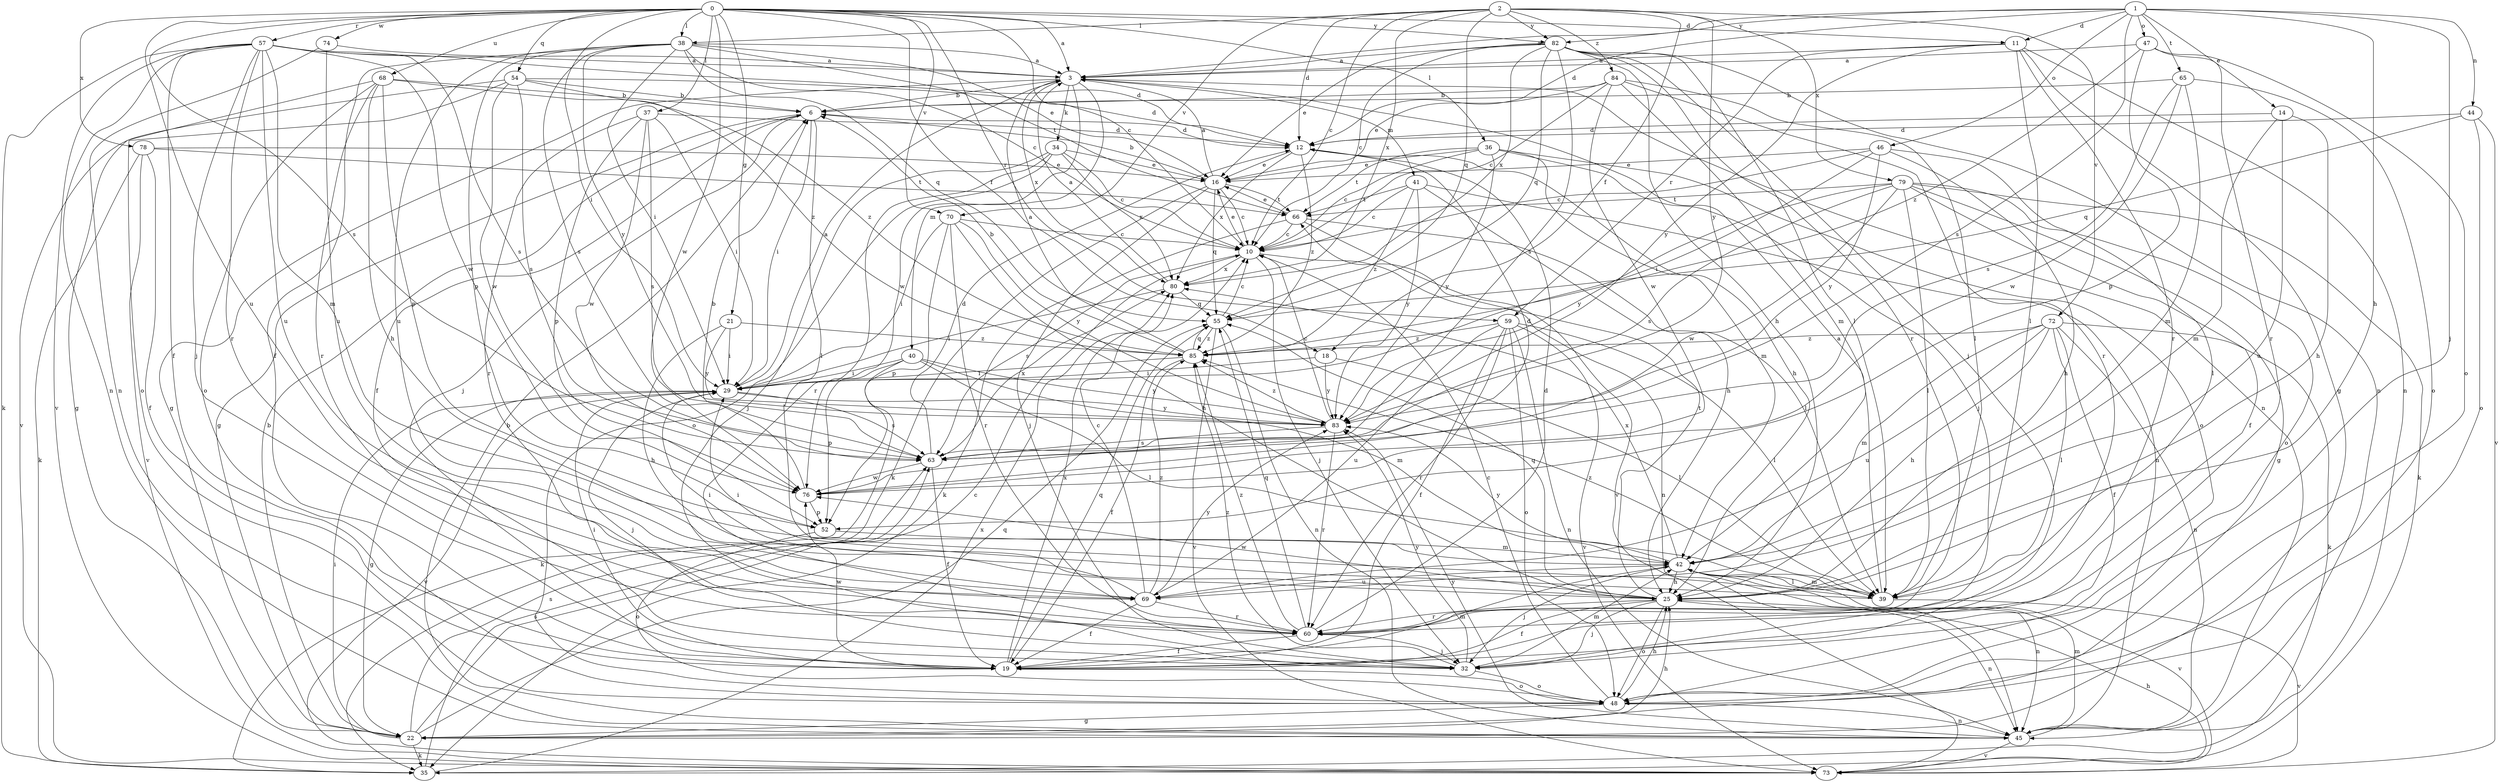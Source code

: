 strict digraph  {
0;
1;
2;
3;
6;
10;
11;
12;
14;
16;
18;
19;
21;
22;
25;
29;
32;
34;
35;
36;
37;
38;
39;
40;
41;
42;
44;
45;
46;
47;
48;
52;
54;
55;
57;
59;
60;
63;
65;
66;
68;
69;
70;
72;
73;
74;
76;
78;
79;
80;
82;
83;
84;
85;
0 -> 3  [label=a];
0 -> 10  [label=c];
0 -> 11  [label=d];
0 -> 18  [label=f];
0 -> 21  [label=g];
0 -> 29  [label=i];
0 -> 36  [label=l];
0 -> 37  [label=l];
0 -> 38  [label=l];
0 -> 54  [label=q];
0 -> 57  [label=r];
0 -> 59  [label=r];
0 -> 63  [label=s];
0 -> 68  [label=u];
0 -> 69  [label=u];
0 -> 70  [label=v];
0 -> 74  [label=w];
0 -> 76  [label=w];
0 -> 78  [label=x];
0 -> 82  [label=y];
1 -> 3  [label=a];
1 -> 11  [label=d];
1 -> 12  [label=d];
1 -> 14  [label=e];
1 -> 25  [label=h];
1 -> 32  [label=j];
1 -> 44  [label=n];
1 -> 46  [label=o];
1 -> 47  [label=o];
1 -> 63  [label=s];
1 -> 65  [label=t];
1 -> 82  [label=y];
2 -> 10  [label=c];
2 -> 12  [label=d];
2 -> 18  [label=f];
2 -> 38  [label=l];
2 -> 55  [label=q];
2 -> 70  [label=v];
2 -> 72  [label=v];
2 -> 79  [label=x];
2 -> 80  [label=x];
2 -> 82  [label=y];
2 -> 83  [label=y];
2 -> 84  [label=z];
3 -> 6  [label=b];
3 -> 22  [label=g];
3 -> 34  [label=k];
3 -> 40  [label=m];
3 -> 41  [label=m];
3 -> 45  [label=n];
3 -> 76  [label=w];
3 -> 80  [label=x];
6 -> 12  [label=d];
6 -> 19  [label=f];
6 -> 22  [label=g];
6 -> 29  [label=i];
6 -> 32  [label=j];
6 -> 39  [label=l];
10 -> 16  [label=e];
10 -> 32  [label=j];
10 -> 45  [label=n];
10 -> 63  [label=s];
10 -> 80  [label=x];
11 -> 3  [label=a];
11 -> 22  [label=g];
11 -> 39  [label=l];
11 -> 45  [label=n];
11 -> 59  [label=r];
11 -> 60  [label=r];
11 -> 83  [label=y];
12 -> 16  [label=e];
12 -> 25  [label=h];
12 -> 80  [label=x];
12 -> 85  [label=z];
14 -> 12  [label=d];
14 -> 25  [label=h];
14 -> 42  [label=m];
14 -> 69  [label=u];
16 -> 3  [label=a];
16 -> 6  [label=b];
16 -> 10  [label=c];
16 -> 32  [label=j];
16 -> 35  [label=k];
16 -> 55  [label=q];
16 -> 66  [label=t];
18 -> 29  [label=i];
18 -> 39  [label=l];
18 -> 83  [label=y];
19 -> 29  [label=i];
19 -> 42  [label=m];
19 -> 48  [label=o];
19 -> 55  [label=q];
19 -> 76  [label=w];
19 -> 80  [label=x];
21 -> 25  [label=h];
21 -> 29  [label=i];
21 -> 83  [label=y];
21 -> 85  [label=z];
22 -> 6  [label=b];
22 -> 10  [label=c];
22 -> 25  [label=h];
22 -> 29  [label=i];
22 -> 35  [label=k];
22 -> 55  [label=q];
22 -> 63  [label=s];
25 -> 19  [label=f];
25 -> 32  [label=j];
25 -> 45  [label=n];
25 -> 48  [label=o];
25 -> 55  [label=q];
25 -> 60  [label=r];
25 -> 66  [label=t];
25 -> 76  [label=w];
29 -> 3  [label=a];
29 -> 22  [label=g];
29 -> 32  [label=j];
29 -> 63  [label=s];
29 -> 73  [label=v];
29 -> 83  [label=y];
32 -> 42  [label=m];
32 -> 48  [label=o];
32 -> 83  [label=y];
32 -> 85  [label=z];
34 -> 10  [label=c];
34 -> 16  [label=e];
34 -> 32  [label=j];
34 -> 48  [label=o];
34 -> 60  [label=r];
34 -> 80  [label=x];
35 -> 63  [label=s];
35 -> 80  [label=x];
36 -> 10  [label=c];
36 -> 16  [label=e];
36 -> 32  [label=j];
36 -> 42  [label=m];
36 -> 48  [label=o];
36 -> 66  [label=t];
36 -> 83  [label=y];
37 -> 12  [label=d];
37 -> 29  [label=i];
37 -> 52  [label=p];
37 -> 60  [label=r];
37 -> 63  [label=s];
37 -> 76  [label=w];
38 -> 3  [label=a];
38 -> 10  [label=c];
38 -> 16  [label=e];
38 -> 19  [label=f];
38 -> 29  [label=i];
38 -> 52  [label=p];
38 -> 55  [label=q];
38 -> 63  [label=s];
38 -> 66  [label=t];
38 -> 69  [label=u];
38 -> 83  [label=y];
39 -> 3  [label=a];
39 -> 29  [label=i];
39 -> 42  [label=m];
39 -> 73  [label=v];
39 -> 85  [label=z];
40 -> 29  [label=i];
40 -> 35  [label=k];
40 -> 39  [label=l];
40 -> 42  [label=m];
40 -> 52  [label=p];
40 -> 83  [label=y];
41 -> 10  [label=c];
41 -> 25  [label=h];
41 -> 45  [label=n];
41 -> 66  [label=t];
41 -> 83  [label=y];
41 -> 85  [label=z];
42 -> 25  [label=h];
42 -> 32  [label=j];
42 -> 39  [label=l];
42 -> 45  [label=n];
42 -> 69  [label=u];
42 -> 73  [label=v];
42 -> 80  [label=x];
42 -> 83  [label=y];
44 -> 12  [label=d];
44 -> 48  [label=o];
44 -> 55  [label=q];
44 -> 73  [label=v];
45 -> 6  [label=b];
45 -> 42  [label=m];
45 -> 73  [label=v];
45 -> 83  [label=y];
46 -> 10  [label=c];
46 -> 16  [label=e];
46 -> 25  [label=h];
46 -> 29  [label=i];
46 -> 39  [label=l];
46 -> 83  [label=y];
47 -> 3  [label=a];
47 -> 48  [label=o];
47 -> 52  [label=p];
47 -> 60  [label=r];
47 -> 85  [label=z];
48 -> 10  [label=c];
48 -> 22  [label=g];
48 -> 25  [label=h];
48 -> 45  [label=n];
52 -> 42  [label=m];
52 -> 48  [label=o];
54 -> 6  [label=b];
54 -> 12  [label=d];
54 -> 48  [label=o];
54 -> 63  [label=s];
54 -> 73  [label=v];
54 -> 76  [label=w];
54 -> 85  [label=z];
55 -> 10  [label=c];
55 -> 45  [label=n];
55 -> 73  [label=v];
55 -> 85  [label=z];
57 -> 3  [label=a];
57 -> 12  [label=d];
57 -> 19  [label=f];
57 -> 32  [label=j];
57 -> 35  [label=k];
57 -> 42  [label=m];
57 -> 45  [label=n];
57 -> 60  [label=r];
57 -> 63  [label=s];
57 -> 69  [label=u];
57 -> 73  [label=v];
57 -> 76  [label=w];
59 -> 19  [label=f];
59 -> 39  [label=l];
59 -> 45  [label=n];
59 -> 48  [label=o];
59 -> 60  [label=r];
59 -> 69  [label=u];
59 -> 73  [label=v];
59 -> 85  [label=z];
60 -> 12  [label=d];
60 -> 19  [label=f];
60 -> 32  [label=j];
60 -> 55  [label=q];
60 -> 85  [label=z];
63 -> 12  [label=d];
63 -> 19  [label=f];
63 -> 76  [label=w];
63 -> 80  [label=x];
65 -> 6  [label=b];
65 -> 42  [label=m];
65 -> 48  [label=o];
65 -> 63  [label=s];
65 -> 76  [label=w];
66 -> 10  [label=c];
66 -> 16  [label=e];
66 -> 35  [label=k];
66 -> 39  [label=l];
66 -> 73  [label=v];
68 -> 6  [label=b];
68 -> 22  [label=g];
68 -> 25  [label=h];
68 -> 48  [label=o];
68 -> 52  [label=p];
68 -> 60  [label=r];
68 -> 85  [label=z];
69 -> 10  [label=c];
69 -> 19  [label=f];
69 -> 29  [label=i];
69 -> 60  [label=r];
69 -> 83  [label=y];
69 -> 85  [label=z];
70 -> 10  [label=c];
70 -> 25  [label=h];
70 -> 29  [label=i];
70 -> 52  [label=p];
70 -> 60  [label=r];
70 -> 83  [label=y];
72 -> 19  [label=f];
72 -> 25  [label=h];
72 -> 35  [label=k];
72 -> 39  [label=l];
72 -> 42  [label=m];
72 -> 45  [label=n];
72 -> 69  [label=u];
72 -> 85  [label=z];
73 -> 25  [label=h];
74 -> 3  [label=a];
74 -> 45  [label=n];
74 -> 69  [label=u];
76 -> 6  [label=b];
76 -> 12  [label=d];
76 -> 52  [label=p];
78 -> 16  [label=e];
78 -> 19  [label=f];
78 -> 35  [label=k];
78 -> 66  [label=t];
78 -> 73  [label=v];
79 -> 19  [label=f];
79 -> 22  [label=g];
79 -> 35  [label=k];
79 -> 39  [label=l];
79 -> 48  [label=o];
79 -> 63  [label=s];
79 -> 66  [label=t];
79 -> 76  [label=w];
79 -> 83  [label=y];
80 -> 3  [label=a];
80 -> 29  [label=i];
80 -> 55  [label=q];
82 -> 3  [label=a];
82 -> 10  [label=c];
82 -> 16  [label=e];
82 -> 25  [label=h];
82 -> 32  [label=j];
82 -> 39  [label=l];
82 -> 45  [label=n];
82 -> 55  [label=q];
82 -> 60  [label=r];
82 -> 63  [label=s];
82 -> 80  [label=x];
83 -> 10  [label=c];
83 -> 60  [label=r];
83 -> 63  [label=s];
83 -> 85  [label=z];
84 -> 6  [label=b];
84 -> 10  [label=c];
84 -> 16  [label=e];
84 -> 39  [label=l];
84 -> 42  [label=m];
84 -> 60  [label=r];
84 -> 76  [label=w];
85 -> 3  [label=a];
85 -> 6  [label=b];
85 -> 19  [label=f];
85 -> 29  [label=i];
85 -> 55  [label=q];
}
